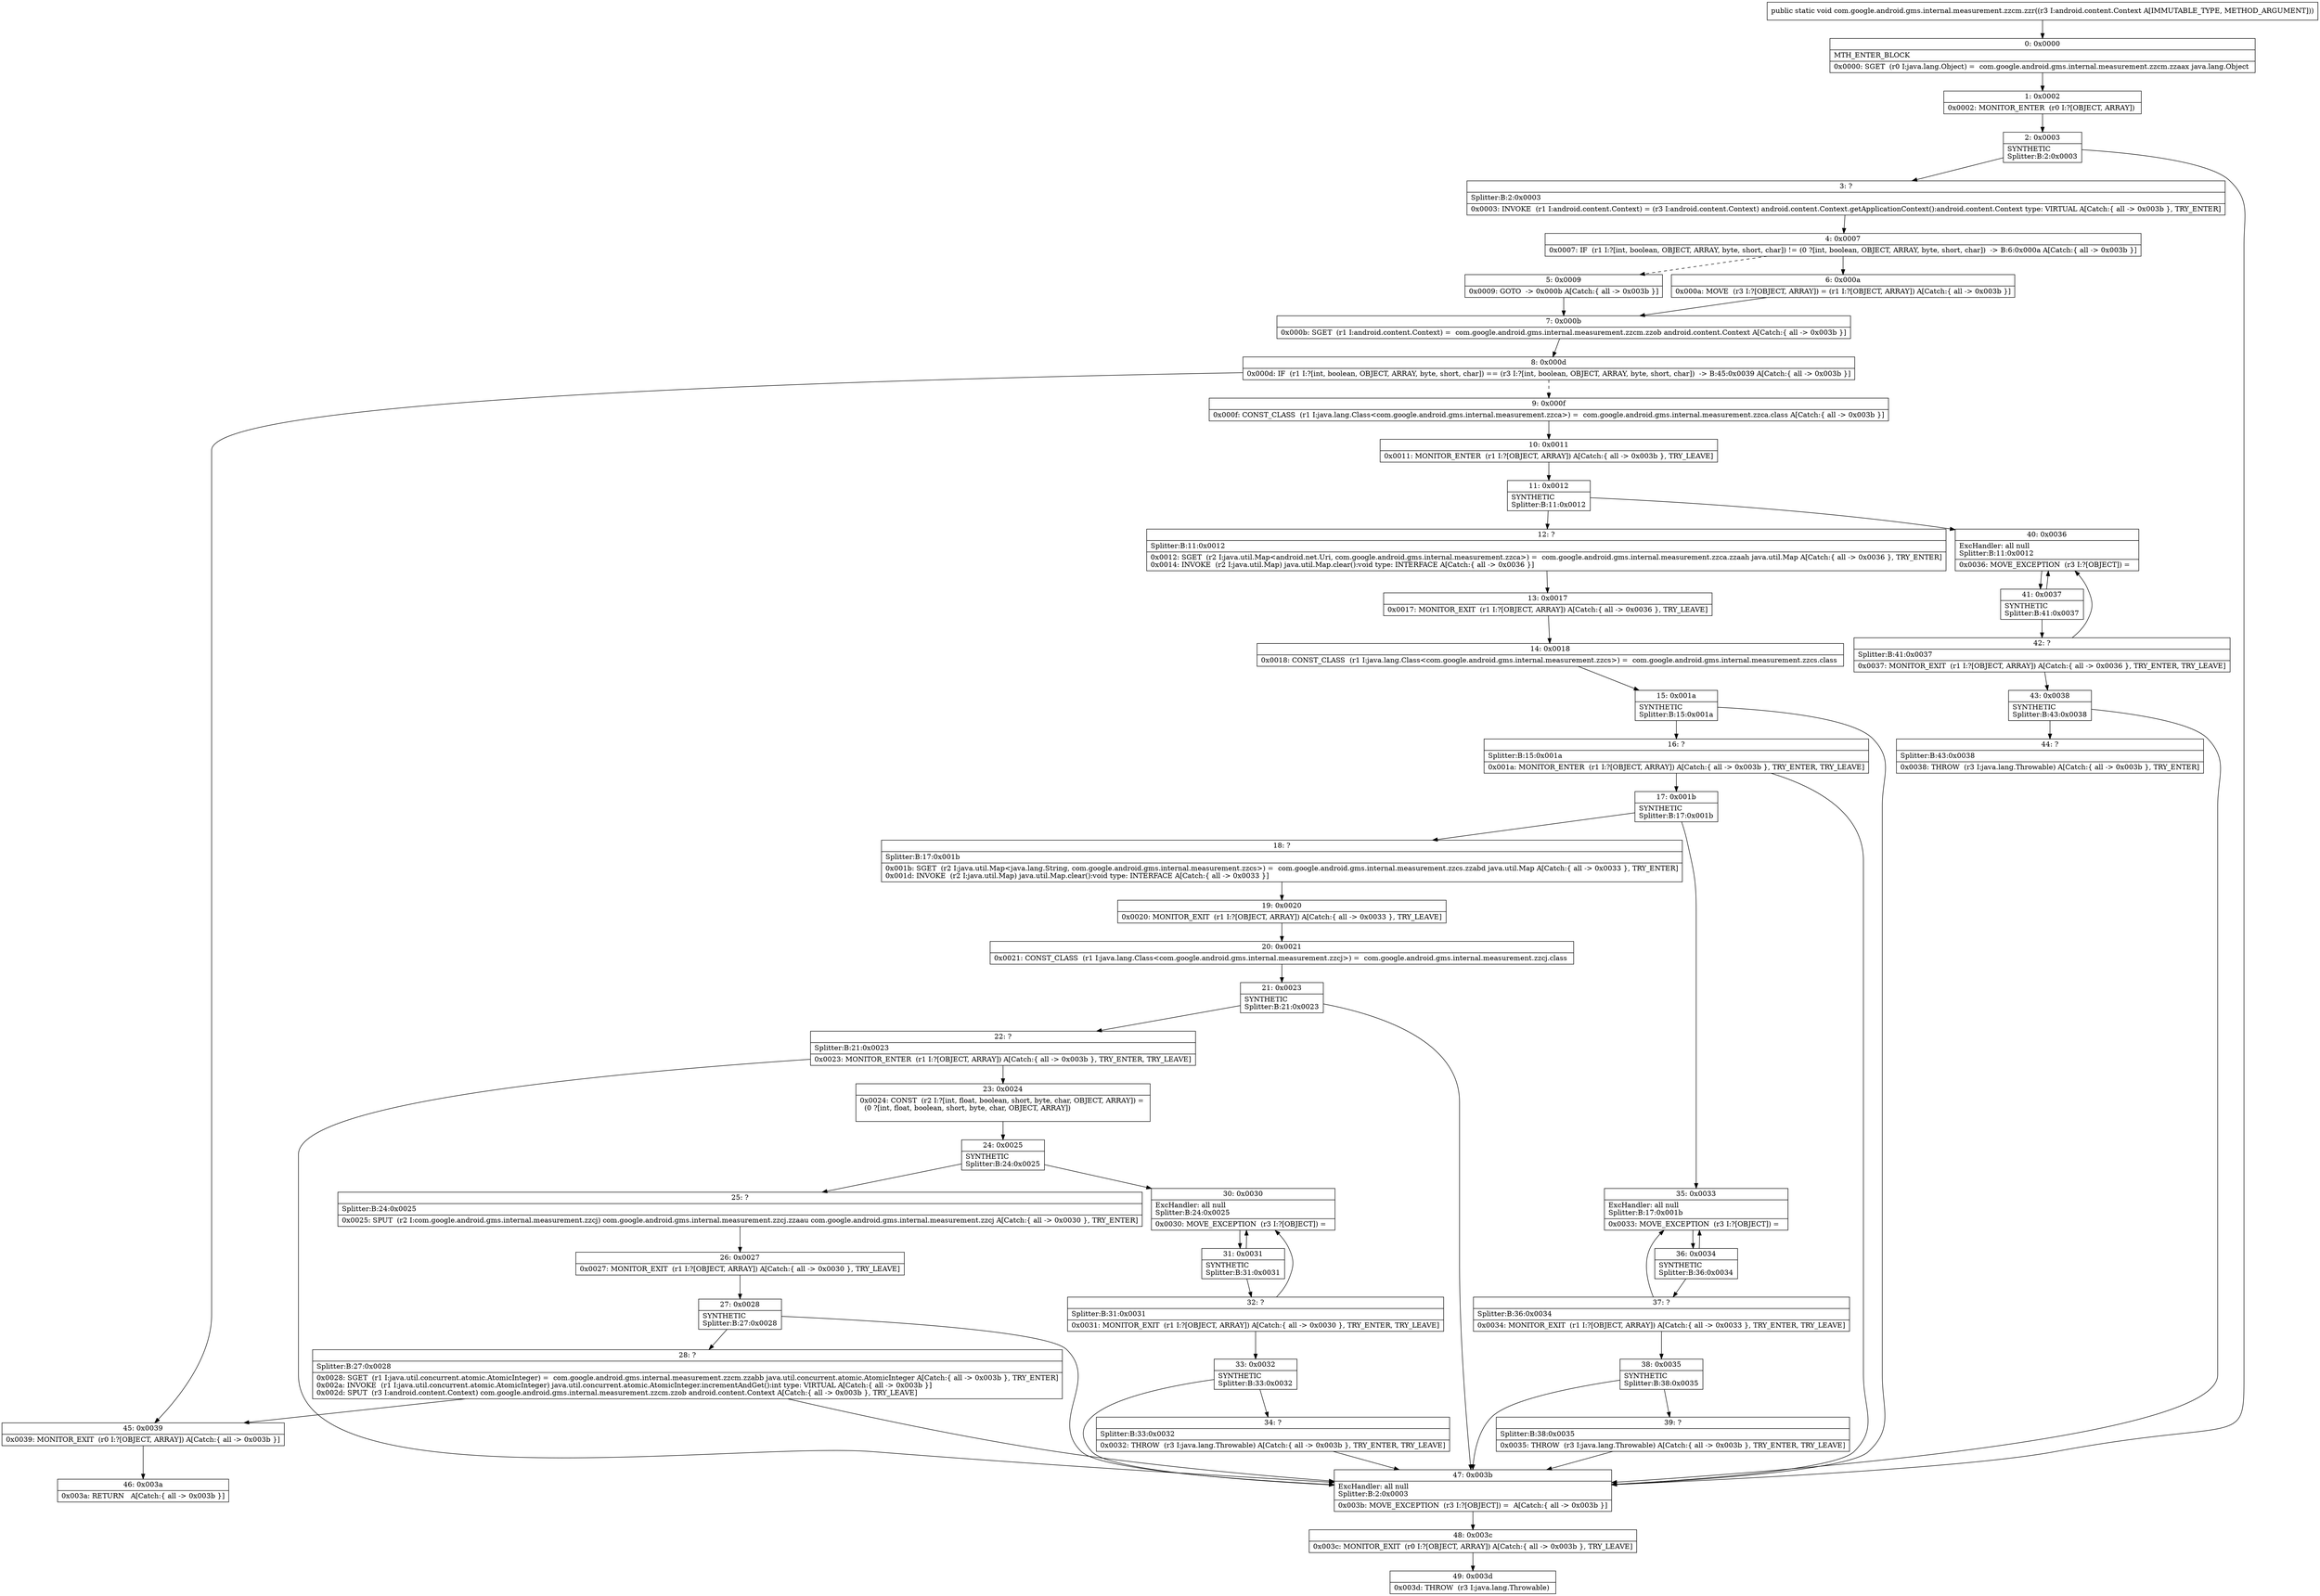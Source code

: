 digraph "CFG forcom.google.android.gms.internal.measurement.zzcm.zzr(Landroid\/content\/Context;)V" {
Node_0 [shape=record,label="{0\:\ 0x0000|MTH_ENTER_BLOCK\l|0x0000: SGET  (r0 I:java.lang.Object) =  com.google.android.gms.internal.measurement.zzcm.zzaax java.lang.Object \l}"];
Node_1 [shape=record,label="{1\:\ 0x0002|0x0002: MONITOR_ENTER  (r0 I:?[OBJECT, ARRAY]) \l}"];
Node_2 [shape=record,label="{2\:\ 0x0003|SYNTHETIC\lSplitter:B:2:0x0003\l}"];
Node_3 [shape=record,label="{3\:\ ?|Splitter:B:2:0x0003\l|0x0003: INVOKE  (r1 I:android.content.Context) = (r3 I:android.content.Context) android.content.Context.getApplicationContext():android.content.Context type: VIRTUAL A[Catch:\{ all \-\> 0x003b \}, TRY_ENTER]\l}"];
Node_4 [shape=record,label="{4\:\ 0x0007|0x0007: IF  (r1 I:?[int, boolean, OBJECT, ARRAY, byte, short, char]) != (0 ?[int, boolean, OBJECT, ARRAY, byte, short, char])  \-\> B:6:0x000a A[Catch:\{ all \-\> 0x003b \}]\l}"];
Node_5 [shape=record,label="{5\:\ 0x0009|0x0009: GOTO  \-\> 0x000b A[Catch:\{ all \-\> 0x003b \}]\l}"];
Node_6 [shape=record,label="{6\:\ 0x000a|0x000a: MOVE  (r3 I:?[OBJECT, ARRAY]) = (r1 I:?[OBJECT, ARRAY]) A[Catch:\{ all \-\> 0x003b \}]\l}"];
Node_7 [shape=record,label="{7\:\ 0x000b|0x000b: SGET  (r1 I:android.content.Context) =  com.google.android.gms.internal.measurement.zzcm.zzob android.content.Context A[Catch:\{ all \-\> 0x003b \}]\l}"];
Node_8 [shape=record,label="{8\:\ 0x000d|0x000d: IF  (r1 I:?[int, boolean, OBJECT, ARRAY, byte, short, char]) == (r3 I:?[int, boolean, OBJECT, ARRAY, byte, short, char])  \-\> B:45:0x0039 A[Catch:\{ all \-\> 0x003b \}]\l}"];
Node_9 [shape=record,label="{9\:\ 0x000f|0x000f: CONST_CLASS  (r1 I:java.lang.Class\<com.google.android.gms.internal.measurement.zzca\>) =  com.google.android.gms.internal.measurement.zzca.class A[Catch:\{ all \-\> 0x003b \}]\l}"];
Node_10 [shape=record,label="{10\:\ 0x0011|0x0011: MONITOR_ENTER  (r1 I:?[OBJECT, ARRAY]) A[Catch:\{ all \-\> 0x003b \}, TRY_LEAVE]\l}"];
Node_11 [shape=record,label="{11\:\ 0x0012|SYNTHETIC\lSplitter:B:11:0x0012\l}"];
Node_12 [shape=record,label="{12\:\ ?|Splitter:B:11:0x0012\l|0x0012: SGET  (r2 I:java.util.Map\<android.net.Uri, com.google.android.gms.internal.measurement.zzca\>) =  com.google.android.gms.internal.measurement.zzca.zzaah java.util.Map A[Catch:\{ all \-\> 0x0036 \}, TRY_ENTER]\l0x0014: INVOKE  (r2 I:java.util.Map) java.util.Map.clear():void type: INTERFACE A[Catch:\{ all \-\> 0x0036 \}]\l}"];
Node_13 [shape=record,label="{13\:\ 0x0017|0x0017: MONITOR_EXIT  (r1 I:?[OBJECT, ARRAY]) A[Catch:\{ all \-\> 0x0036 \}, TRY_LEAVE]\l}"];
Node_14 [shape=record,label="{14\:\ 0x0018|0x0018: CONST_CLASS  (r1 I:java.lang.Class\<com.google.android.gms.internal.measurement.zzcs\>) =  com.google.android.gms.internal.measurement.zzcs.class \l}"];
Node_15 [shape=record,label="{15\:\ 0x001a|SYNTHETIC\lSplitter:B:15:0x001a\l}"];
Node_16 [shape=record,label="{16\:\ ?|Splitter:B:15:0x001a\l|0x001a: MONITOR_ENTER  (r1 I:?[OBJECT, ARRAY]) A[Catch:\{ all \-\> 0x003b \}, TRY_ENTER, TRY_LEAVE]\l}"];
Node_17 [shape=record,label="{17\:\ 0x001b|SYNTHETIC\lSplitter:B:17:0x001b\l}"];
Node_18 [shape=record,label="{18\:\ ?|Splitter:B:17:0x001b\l|0x001b: SGET  (r2 I:java.util.Map\<java.lang.String, com.google.android.gms.internal.measurement.zzcs\>) =  com.google.android.gms.internal.measurement.zzcs.zzabd java.util.Map A[Catch:\{ all \-\> 0x0033 \}, TRY_ENTER]\l0x001d: INVOKE  (r2 I:java.util.Map) java.util.Map.clear():void type: INTERFACE A[Catch:\{ all \-\> 0x0033 \}]\l}"];
Node_19 [shape=record,label="{19\:\ 0x0020|0x0020: MONITOR_EXIT  (r1 I:?[OBJECT, ARRAY]) A[Catch:\{ all \-\> 0x0033 \}, TRY_LEAVE]\l}"];
Node_20 [shape=record,label="{20\:\ 0x0021|0x0021: CONST_CLASS  (r1 I:java.lang.Class\<com.google.android.gms.internal.measurement.zzcj\>) =  com.google.android.gms.internal.measurement.zzcj.class \l}"];
Node_21 [shape=record,label="{21\:\ 0x0023|SYNTHETIC\lSplitter:B:21:0x0023\l}"];
Node_22 [shape=record,label="{22\:\ ?|Splitter:B:21:0x0023\l|0x0023: MONITOR_ENTER  (r1 I:?[OBJECT, ARRAY]) A[Catch:\{ all \-\> 0x003b \}, TRY_ENTER, TRY_LEAVE]\l}"];
Node_23 [shape=record,label="{23\:\ 0x0024|0x0024: CONST  (r2 I:?[int, float, boolean, short, byte, char, OBJECT, ARRAY]) = \l  (0 ?[int, float, boolean, short, byte, char, OBJECT, ARRAY])\l \l}"];
Node_24 [shape=record,label="{24\:\ 0x0025|SYNTHETIC\lSplitter:B:24:0x0025\l}"];
Node_25 [shape=record,label="{25\:\ ?|Splitter:B:24:0x0025\l|0x0025: SPUT  (r2 I:com.google.android.gms.internal.measurement.zzcj) com.google.android.gms.internal.measurement.zzcj.zzaau com.google.android.gms.internal.measurement.zzcj A[Catch:\{ all \-\> 0x0030 \}, TRY_ENTER]\l}"];
Node_26 [shape=record,label="{26\:\ 0x0027|0x0027: MONITOR_EXIT  (r1 I:?[OBJECT, ARRAY]) A[Catch:\{ all \-\> 0x0030 \}, TRY_LEAVE]\l}"];
Node_27 [shape=record,label="{27\:\ 0x0028|SYNTHETIC\lSplitter:B:27:0x0028\l}"];
Node_28 [shape=record,label="{28\:\ ?|Splitter:B:27:0x0028\l|0x0028: SGET  (r1 I:java.util.concurrent.atomic.AtomicInteger) =  com.google.android.gms.internal.measurement.zzcm.zzabb java.util.concurrent.atomic.AtomicInteger A[Catch:\{ all \-\> 0x003b \}, TRY_ENTER]\l0x002a: INVOKE  (r1 I:java.util.concurrent.atomic.AtomicInteger) java.util.concurrent.atomic.AtomicInteger.incrementAndGet():int type: VIRTUAL A[Catch:\{ all \-\> 0x003b \}]\l0x002d: SPUT  (r3 I:android.content.Context) com.google.android.gms.internal.measurement.zzcm.zzob android.content.Context A[Catch:\{ all \-\> 0x003b \}, TRY_LEAVE]\l}"];
Node_30 [shape=record,label="{30\:\ 0x0030|ExcHandler: all null\lSplitter:B:24:0x0025\l|0x0030: MOVE_EXCEPTION  (r3 I:?[OBJECT]) =  \l}"];
Node_31 [shape=record,label="{31\:\ 0x0031|SYNTHETIC\lSplitter:B:31:0x0031\l}"];
Node_32 [shape=record,label="{32\:\ ?|Splitter:B:31:0x0031\l|0x0031: MONITOR_EXIT  (r1 I:?[OBJECT, ARRAY]) A[Catch:\{ all \-\> 0x0030 \}, TRY_ENTER, TRY_LEAVE]\l}"];
Node_33 [shape=record,label="{33\:\ 0x0032|SYNTHETIC\lSplitter:B:33:0x0032\l}"];
Node_34 [shape=record,label="{34\:\ ?|Splitter:B:33:0x0032\l|0x0032: THROW  (r3 I:java.lang.Throwable) A[Catch:\{ all \-\> 0x003b \}, TRY_ENTER, TRY_LEAVE]\l}"];
Node_35 [shape=record,label="{35\:\ 0x0033|ExcHandler: all null\lSplitter:B:17:0x001b\l|0x0033: MOVE_EXCEPTION  (r3 I:?[OBJECT]) =  \l}"];
Node_36 [shape=record,label="{36\:\ 0x0034|SYNTHETIC\lSplitter:B:36:0x0034\l}"];
Node_37 [shape=record,label="{37\:\ ?|Splitter:B:36:0x0034\l|0x0034: MONITOR_EXIT  (r1 I:?[OBJECT, ARRAY]) A[Catch:\{ all \-\> 0x0033 \}, TRY_ENTER, TRY_LEAVE]\l}"];
Node_38 [shape=record,label="{38\:\ 0x0035|SYNTHETIC\lSplitter:B:38:0x0035\l}"];
Node_39 [shape=record,label="{39\:\ ?|Splitter:B:38:0x0035\l|0x0035: THROW  (r3 I:java.lang.Throwable) A[Catch:\{ all \-\> 0x003b \}, TRY_ENTER, TRY_LEAVE]\l}"];
Node_40 [shape=record,label="{40\:\ 0x0036|ExcHandler: all null\lSplitter:B:11:0x0012\l|0x0036: MOVE_EXCEPTION  (r3 I:?[OBJECT]) =  \l}"];
Node_41 [shape=record,label="{41\:\ 0x0037|SYNTHETIC\lSplitter:B:41:0x0037\l}"];
Node_42 [shape=record,label="{42\:\ ?|Splitter:B:41:0x0037\l|0x0037: MONITOR_EXIT  (r1 I:?[OBJECT, ARRAY]) A[Catch:\{ all \-\> 0x0036 \}, TRY_ENTER, TRY_LEAVE]\l}"];
Node_43 [shape=record,label="{43\:\ 0x0038|SYNTHETIC\lSplitter:B:43:0x0038\l}"];
Node_44 [shape=record,label="{44\:\ ?|Splitter:B:43:0x0038\l|0x0038: THROW  (r3 I:java.lang.Throwable) A[Catch:\{ all \-\> 0x003b \}, TRY_ENTER]\l}"];
Node_45 [shape=record,label="{45\:\ 0x0039|0x0039: MONITOR_EXIT  (r0 I:?[OBJECT, ARRAY]) A[Catch:\{ all \-\> 0x003b \}]\l}"];
Node_46 [shape=record,label="{46\:\ 0x003a|0x003a: RETURN   A[Catch:\{ all \-\> 0x003b \}]\l}"];
Node_47 [shape=record,label="{47\:\ 0x003b|ExcHandler: all null\lSplitter:B:2:0x0003\l|0x003b: MOVE_EXCEPTION  (r3 I:?[OBJECT]) =  A[Catch:\{ all \-\> 0x003b \}]\l}"];
Node_48 [shape=record,label="{48\:\ 0x003c|0x003c: MONITOR_EXIT  (r0 I:?[OBJECT, ARRAY]) A[Catch:\{ all \-\> 0x003b \}, TRY_LEAVE]\l}"];
Node_49 [shape=record,label="{49\:\ 0x003d|0x003d: THROW  (r3 I:java.lang.Throwable) \l}"];
MethodNode[shape=record,label="{public static void com.google.android.gms.internal.measurement.zzcm.zzr((r3 I:android.content.Context A[IMMUTABLE_TYPE, METHOD_ARGUMENT])) }"];
MethodNode -> Node_0;
Node_0 -> Node_1;
Node_1 -> Node_2;
Node_2 -> Node_3;
Node_2 -> Node_47;
Node_3 -> Node_4;
Node_4 -> Node_5[style=dashed];
Node_4 -> Node_6;
Node_5 -> Node_7;
Node_6 -> Node_7;
Node_7 -> Node_8;
Node_8 -> Node_9[style=dashed];
Node_8 -> Node_45;
Node_9 -> Node_10;
Node_10 -> Node_11;
Node_11 -> Node_12;
Node_11 -> Node_40;
Node_12 -> Node_13;
Node_13 -> Node_14;
Node_14 -> Node_15;
Node_15 -> Node_16;
Node_15 -> Node_47;
Node_16 -> Node_17;
Node_16 -> Node_47;
Node_17 -> Node_18;
Node_17 -> Node_35;
Node_18 -> Node_19;
Node_19 -> Node_20;
Node_20 -> Node_21;
Node_21 -> Node_22;
Node_21 -> Node_47;
Node_22 -> Node_23;
Node_22 -> Node_47;
Node_23 -> Node_24;
Node_24 -> Node_25;
Node_24 -> Node_30;
Node_25 -> Node_26;
Node_26 -> Node_27;
Node_27 -> Node_28;
Node_27 -> Node_47;
Node_28 -> Node_47;
Node_28 -> Node_45;
Node_30 -> Node_31;
Node_31 -> Node_32;
Node_31 -> Node_30;
Node_32 -> Node_33;
Node_32 -> Node_30;
Node_33 -> Node_34;
Node_33 -> Node_47;
Node_34 -> Node_47;
Node_35 -> Node_36;
Node_36 -> Node_37;
Node_36 -> Node_35;
Node_37 -> Node_38;
Node_37 -> Node_35;
Node_38 -> Node_39;
Node_38 -> Node_47;
Node_39 -> Node_47;
Node_40 -> Node_41;
Node_41 -> Node_42;
Node_41 -> Node_40;
Node_42 -> Node_43;
Node_42 -> Node_40;
Node_43 -> Node_44;
Node_43 -> Node_47;
Node_45 -> Node_46;
Node_47 -> Node_48;
Node_48 -> Node_49;
}

